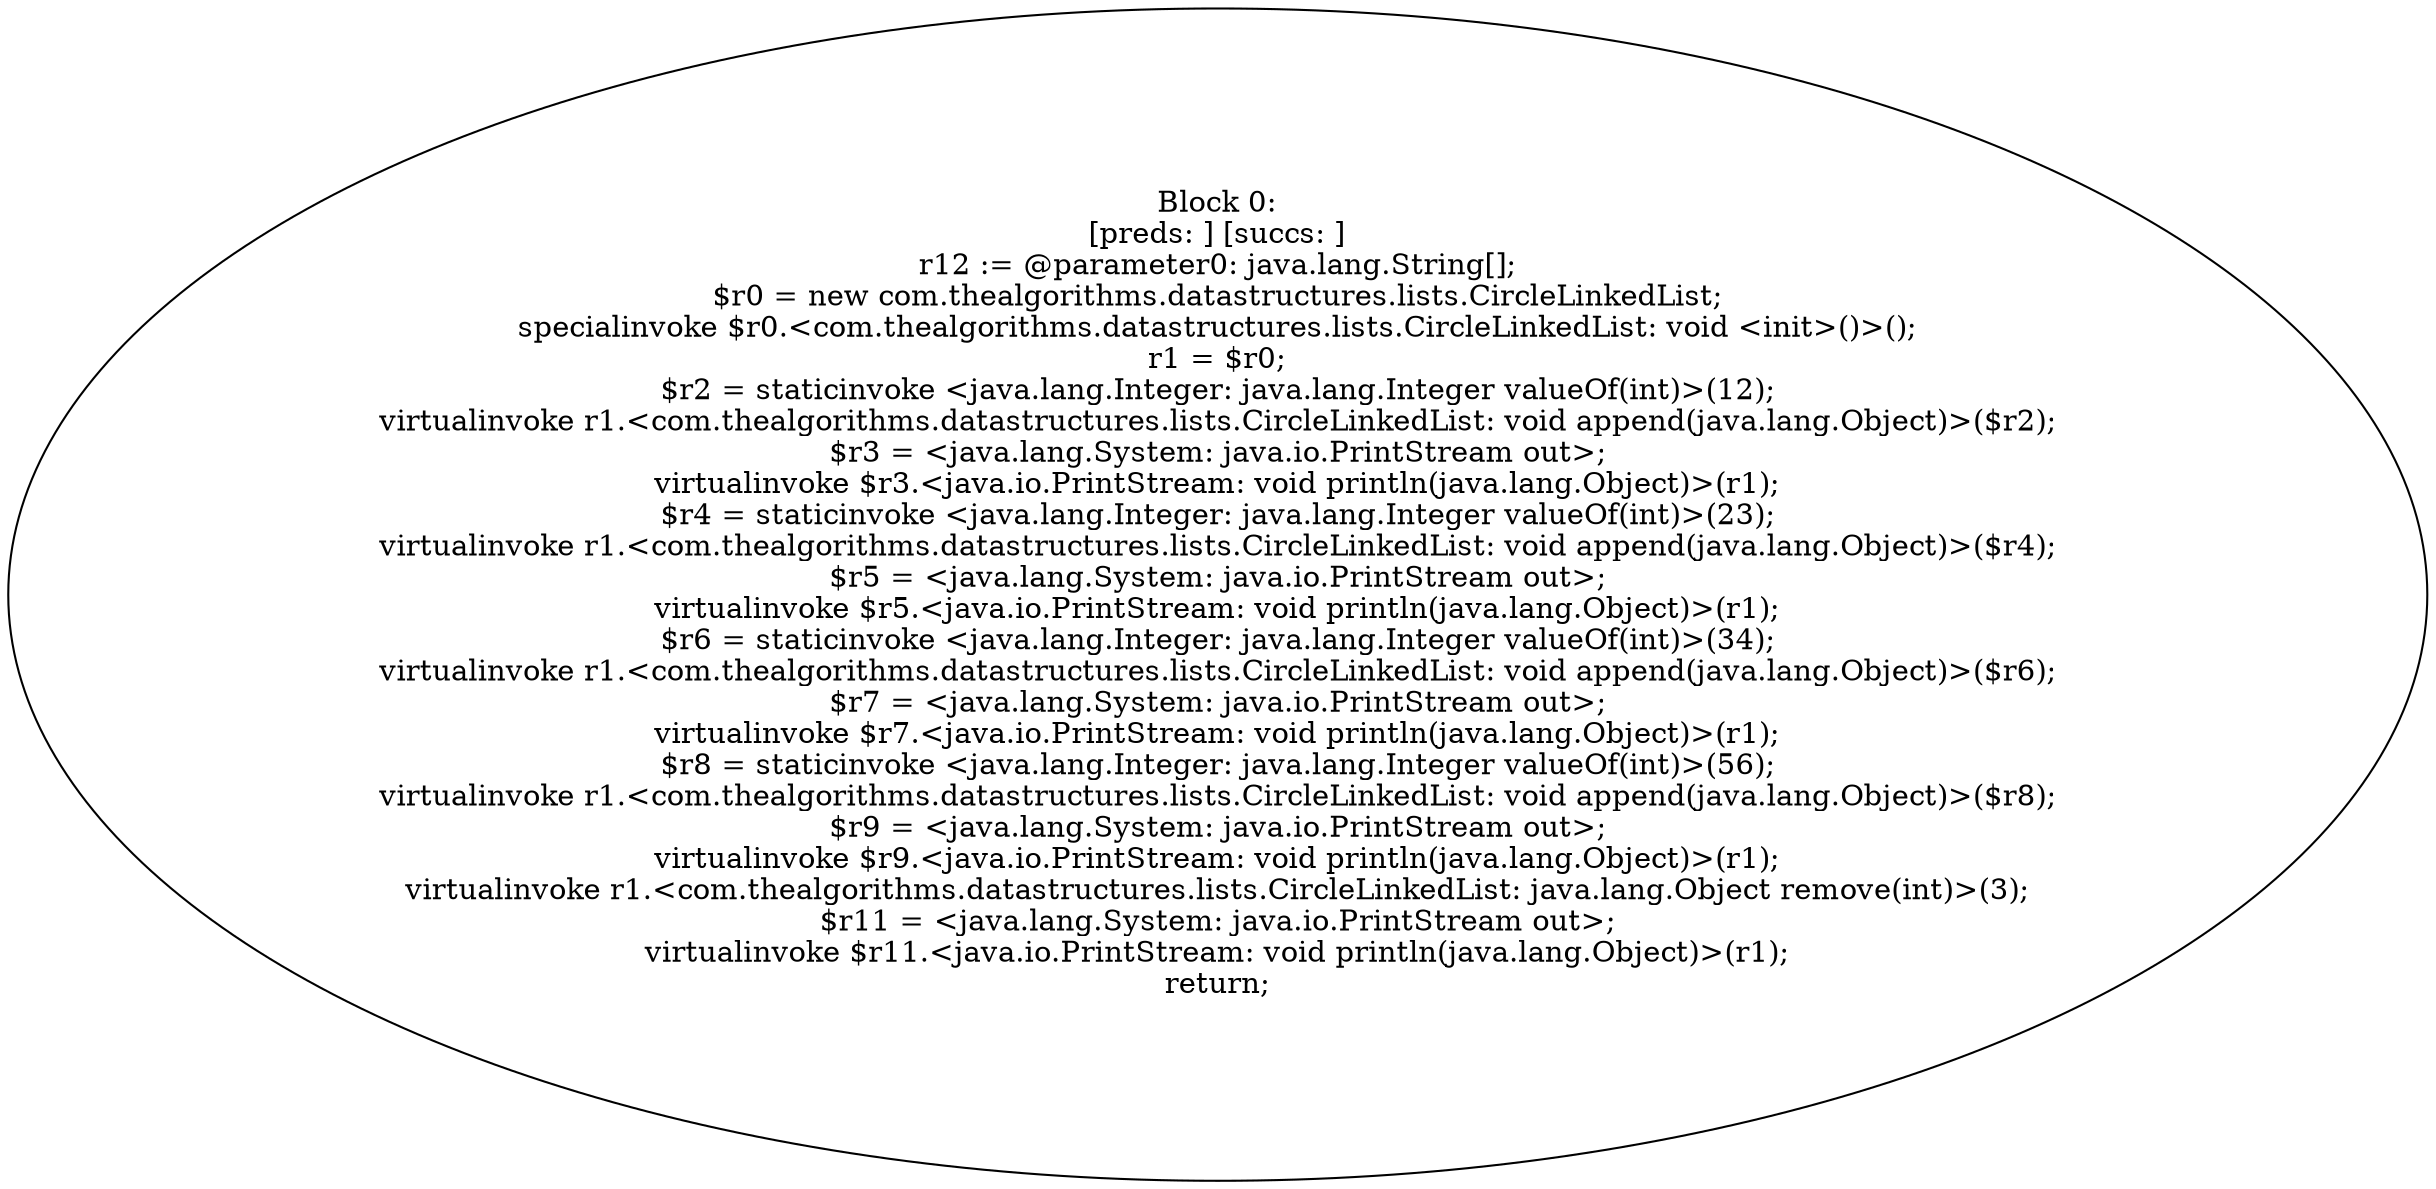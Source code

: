digraph "unitGraph" {
    "Block 0:
[preds: ] [succs: ]
r12 := @parameter0: java.lang.String[];
$r0 = new com.thealgorithms.datastructures.lists.CircleLinkedList;
specialinvoke $r0.<com.thealgorithms.datastructures.lists.CircleLinkedList: void <init>()>();
r1 = $r0;
$r2 = staticinvoke <java.lang.Integer: java.lang.Integer valueOf(int)>(12);
virtualinvoke r1.<com.thealgorithms.datastructures.lists.CircleLinkedList: void append(java.lang.Object)>($r2);
$r3 = <java.lang.System: java.io.PrintStream out>;
virtualinvoke $r3.<java.io.PrintStream: void println(java.lang.Object)>(r1);
$r4 = staticinvoke <java.lang.Integer: java.lang.Integer valueOf(int)>(23);
virtualinvoke r1.<com.thealgorithms.datastructures.lists.CircleLinkedList: void append(java.lang.Object)>($r4);
$r5 = <java.lang.System: java.io.PrintStream out>;
virtualinvoke $r5.<java.io.PrintStream: void println(java.lang.Object)>(r1);
$r6 = staticinvoke <java.lang.Integer: java.lang.Integer valueOf(int)>(34);
virtualinvoke r1.<com.thealgorithms.datastructures.lists.CircleLinkedList: void append(java.lang.Object)>($r6);
$r7 = <java.lang.System: java.io.PrintStream out>;
virtualinvoke $r7.<java.io.PrintStream: void println(java.lang.Object)>(r1);
$r8 = staticinvoke <java.lang.Integer: java.lang.Integer valueOf(int)>(56);
virtualinvoke r1.<com.thealgorithms.datastructures.lists.CircleLinkedList: void append(java.lang.Object)>($r8);
$r9 = <java.lang.System: java.io.PrintStream out>;
virtualinvoke $r9.<java.io.PrintStream: void println(java.lang.Object)>(r1);
virtualinvoke r1.<com.thealgorithms.datastructures.lists.CircleLinkedList: java.lang.Object remove(int)>(3);
$r11 = <java.lang.System: java.io.PrintStream out>;
virtualinvoke $r11.<java.io.PrintStream: void println(java.lang.Object)>(r1);
return;
"
}
